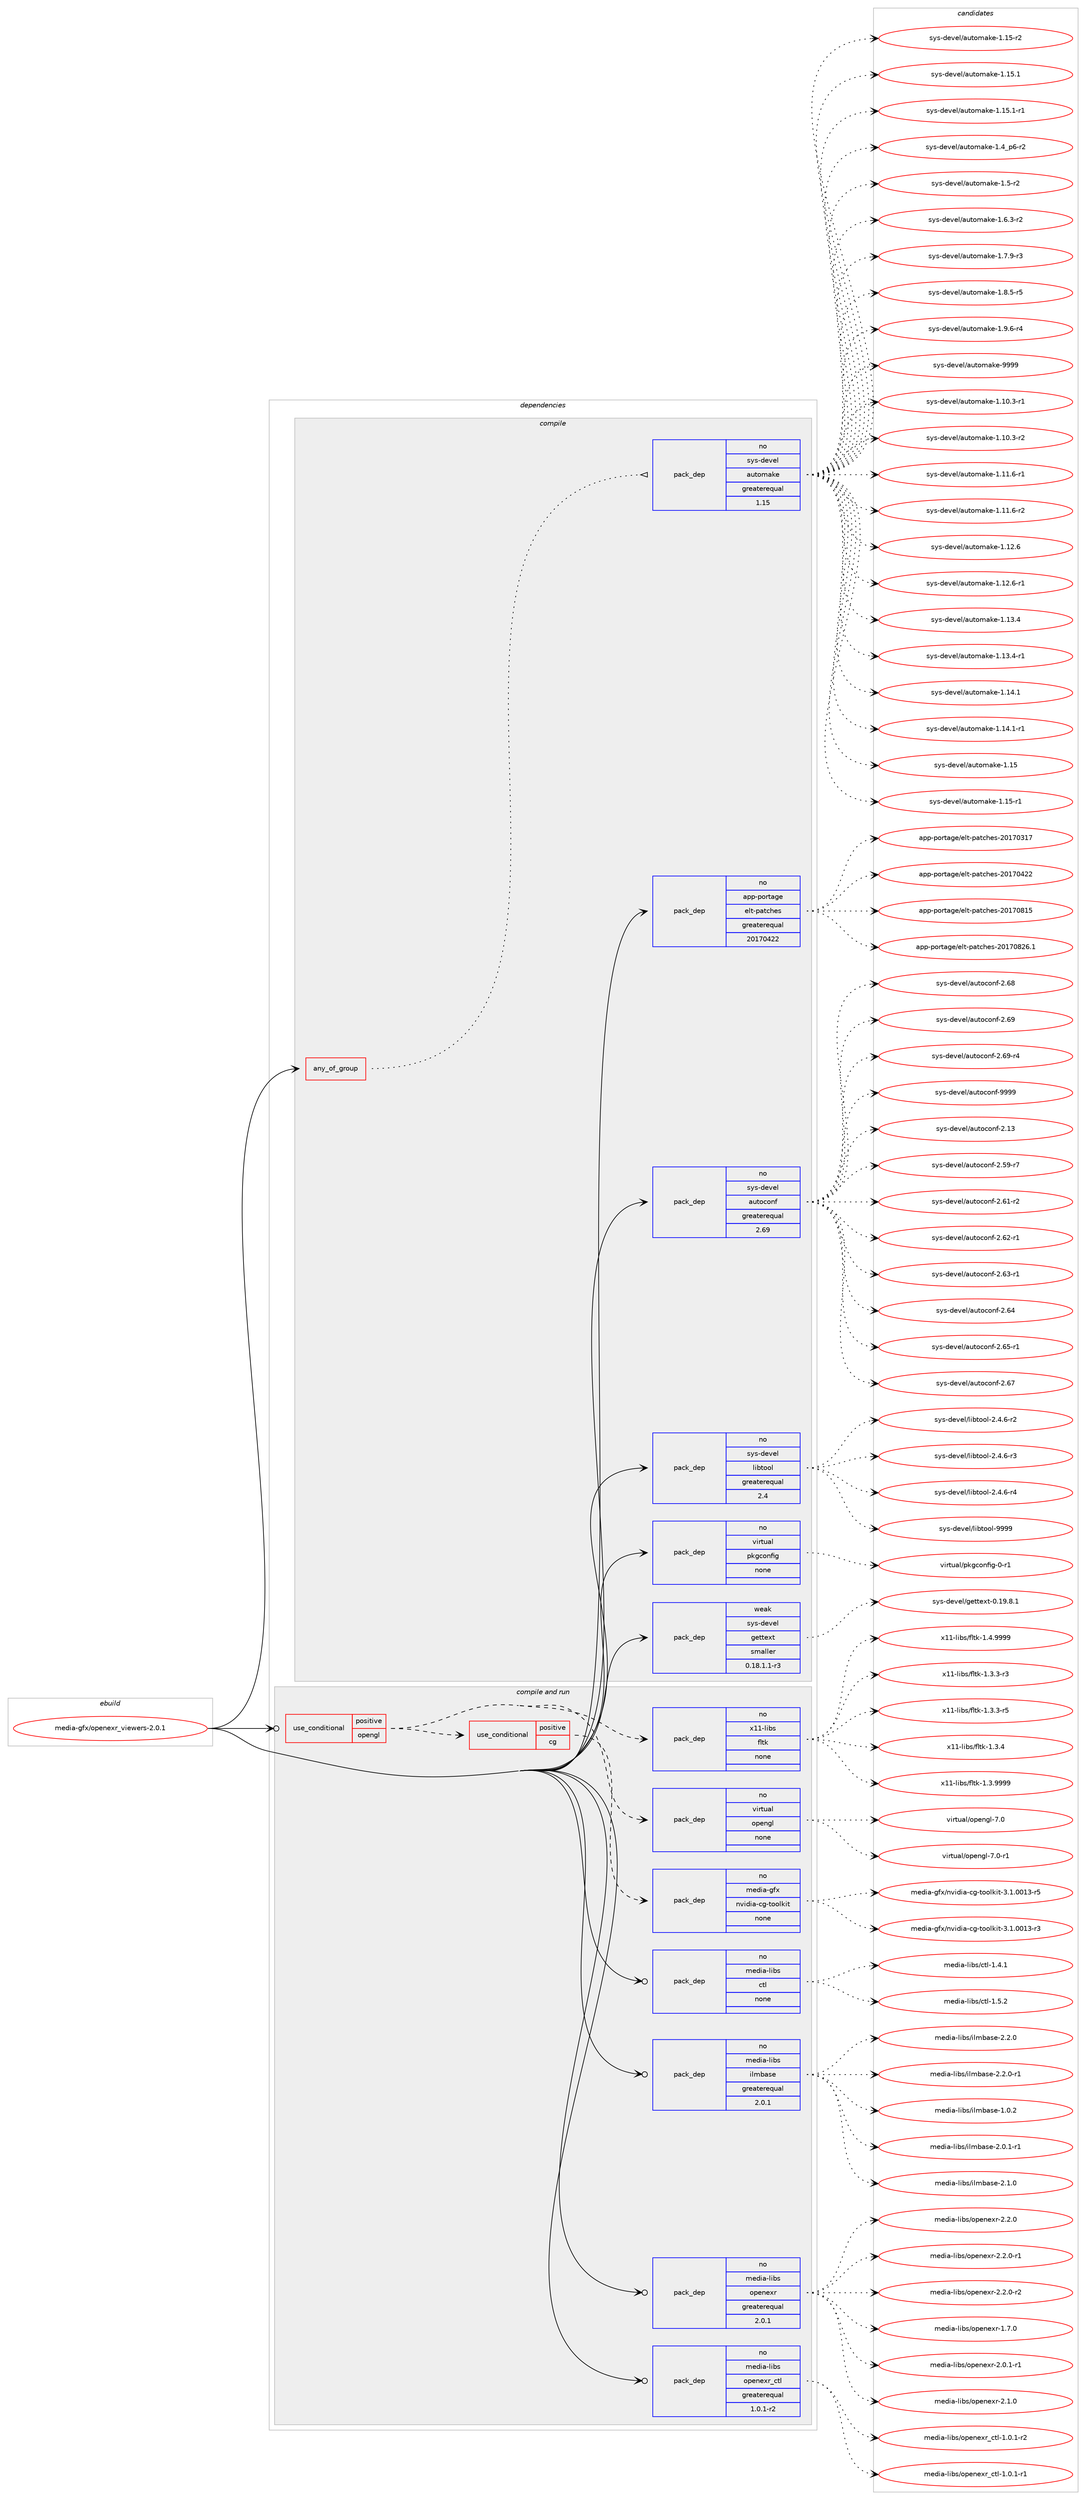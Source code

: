 digraph prolog {

# *************
# Graph options
# *************

newrank=true;
concentrate=true;
compound=true;
graph [rankdir=LR,fontname=Helvetica,fontsize=10,ranksep=1.5];#, ranksep=2.5, nodesep=0.2];
edge  [arrowhead=vee];
node  [fontname=Helvetica,fontsize=10];

# **********
# The ebuild
# **********

subgraph cluster_leftcol {
color=gray;
rank=same;
label=<<i>ebuild</i>>;
id [label="media-gfx/openexr_viewers-2.0.1", color=red, width=4, href="../media-gfx/openexr_viewers-2.0.1.svg"];
}

# ****************
# The dependencies
# ****************

subgraph cluster_midcol {
color=gray;
label=<<i>dependencies</i>>;
subgraph cluster_compile {
fillcolor="#eeeeee";
style=filled;
label=<<i>compile</i>>;
subgraph any5307 {
dependency356943 [label=<<TABLE BORDER="0" CELLBORDER="1" CELLSPACING="0" CELLPADDING="4"><TR><TD CELLPADDING="10">any_of_group</TD></TR></TABLE>>, shape=none, color=red];subgraph pack263167 {
dependency356944 [label=<<TABLE BORDER="0" CELLBORDER="1" CELLSPACING="0" CELLPADDING="4" WIDTH="220"><TR><TD ROWSPAN="6" CELLPADDING="30">pack_dep</TD></TR><TR><TD WIDTH="110">no</TD></TR><TR><TD>sys-devel</TD></TR><TR><TD>automake</TD></TR><TR><TD>greaterequal</TD></TR><TR><TD>1.15</TD></TR></TABLE>>, shape=none, color=blue];
}
dependency356943:e -> dependency356944:w [weight=20,style="dotted",arrowhead="oinv"];
}
id:e -> dependency356943:w [weight=20,style="solid",arrowhead="vee"];
subgraph pack263168 {
dependency356945 [label=<<TABLE BORDER="0" CELLBORDER="1" CELLSPACING="0" CELLPADDING="4" WIDTH="220"><TR><TD ROWSPAN="6" CELLPADDING="30">pack_dep</TD></TR><TR><TD WIDTH="110">no</TD></TR><TR><TD>app-portage</TD></TR><TR><TD>elt-patches</TD></TR><TR><TD>greaterequal</TD></TR><TR><TD>20170422</TD></TR></TABLE>>, shape=none, color=blue];
}
id:e -> dependency356945:w [weight=20,style="solid",arrowhead="vee"];
subgraph pack263169 {
dependency356946 [label=<<TABLE BORDER="0" CELLBORDER="1" CELLSPACING="0" CELLPADDING="4" WIDTH="220"><TR><TD ROWSPAN="6" CELLPADDING="30">pack_dep</TD></TR><TR><TD WIDTH="110">no</TD></TR><TR><TD>sys-devel</TD></TR><TR><TD>autoconf</TD></TR><TR><TD>greaterequal</TD></TR><TR><TD>2.69</TD></TR></TABLE>>, shape=none, color=blue];
}
id:e -> dependency356946:w [weight=20,style="solid",arrowhead="vee"];
subgraph pack263170 {
dependency356947 [label=<<TABLE BORDER="0" CELLBORDER="1" CELLSPACING="0" CELLPADDING="4" WIDTH="220"><TR><TD ROWSPAN="6" CELLPADDING="30">pack_dep</TD></TR><TR><TD WIDTH="110">no</TD></TR><TR><TD>sys-devel</TD></TR><TR><TD>libtool</TD></TR><TR><TD>greaterequal</TD></TR><TR><TD>2.4</TD></TR></TABLE>>, shape=none, color=blue];
}
id:e -> dependency356947:w [weight=20,style="solid",arrowhead="vee"];
subgraph pack263171 {
dependency356948 [label=<<TABLE BORDER="0" CELLBORDER="1" CELLSPACING="0" CELLPADDING="4" WIDTH="220"><TR><TD ROWSPAN="6" CELLPADDING="30">pack_dep</TD></TR><TR><TD WIDTH="110">no</TD></TR><TR><TD>virtual</TD></TR><TR><TD>pkgconfig</TD></TR><TR><TD>none</TD></TR><TR><TD></TD></TR></TABLE>>, shape=none, color=blue];
}
id:e -> dependency356948:w [weight=20,style="solid",arrowhead="vee"];
subgraph pack263172 {
dependency356949 [label=<<TABLE BORDER="0" CELLBORDER="1" CELLSPACING="0" CELLPADDING="4" WIDTH="220"><TR><TD ROWSPAN="6" CELLPADDING="30">pack_dep</TD></TR><TR><TD WIDTH="110">weak</TD></TR><TR><TD>sys-devel</TD></TR><TR><TD>gettext</TD></TR><TR><TD>smaller</TD></TR><TR><TD>0.18.1.1-r3</TD></TR></TABLE>>, shape=none, color=blue];
}
id:e -> dependency356949:w [weight=20,style="solid",arrowhead="vee"];
}
subgraph cluster_compileandrun {
fillcolor="#eeeeee";
style=filled;
label=<<i>compile and run</i>>;
subgraph cond88342 {
dependency356950 [label=<<TABLE BORDER="0" CELLBORDER="1" CELLSPACING="0" CELLPADDING="4"><TR><TD ROWSPAN="3" CELLPADDING="10">use_conditional</TD></TR><TR><TD>positive</TD></TR><TR><TD>opengl</TD></TR></TABLE>>, shape=none, color=red];
subgraph pack263173 {
dependency356951 [label=<<TABLE BORDER="0" CELLBORDER="1" CELLSPACING="0" CELLPADDING="4" WIDTH="220"><TR><TD ROWSPAN="6" CELLPADDING="30">pack_dep</TD></TR><TR><TD WIDTH="110">no</TD></TR><TR><TD>virtual</TD></TR><TR><TD>opengl</TD></TR><TR><TD>none</TD></TR><TR><TD></TD></TR></TABLE>>, shape=none, color=blue];
}
dependency356950:e -> dependency356951:w [weight=20,style="dashed",arrowhead="vee"];
subgraph pack263174 {
dependency356952 [label=<<TABLE BORDER="0" CELLBORDER="1" CELLSPACING="0" CELLPADDING="4" WIDTH="220"><TR><TD ROWSPAN="6" CELLPADDING="30">pack_dep</TD></TR><TR><TD WIDTH="110">no</TD></TR><TR><TD>x11-libs</TD></TR><TR><TD>fltk</TD></TR><TR><TD>none</TD></TR><TR><TD></TD></TR></TABLE>>, shape=none, color=blue];
}
dependency356950:e -> dependency356952:w [weight=20,style="dashed",arrowhead="vee"];
subgraph cond88343 {
dependency356953 [label=<<TABLE BORDER="0" CELLBORDER="1" CELLSPACING="0" CELLPADDING="4"><TR><TD ROWSPAN="3" CELLPADDING="10">use_conditional</TD></TR><TR><TD>positive</TD></TR><TR><TD>cg</TD></TR></TABLE>>, shape=none, color=red];
subgraph pack263175 {
dependency356954 [label=<<TABLE BORDER="0" CELLBORDER="1" CELLSPACING="0" CELLPADDING="4" WIDTH="220"><TR><TD ROWSPAN="6" CELLPADDING="30">pack_dep</TD></TR><TR><TD WIDTH="110">no</TD></TR><TR><TD>media-gfx</TD></TR><TR><TD>nvidia-cg-toolkit</TD></TR><TR><TD>none</TD></TR><TR><TD></TD></TR></TABLE>>, shape=none, color=blue];
}
dependency356953:e -> dependency356954:w [weight=20,style="dashed",arrowhead="vee"];
}
dependency356950:e -> dependency356953:w [weight=20,style="dashed",arrowhead="vee"];
}
id:e -> dependency356950:w [weight=20,style="solid",arrowhead="odotvee"];
subgraph pack263176 {
dependency356955 [label=<<TABLE BORDER="0" CELLBORDER="1" CELLSPACING="0" CELLPADDING="4" WIDTH="220"><TR><TD ROWSPAN="6" CELLPADDING="30">pack_dep</TD></TR><TR><TD WIDTH="110">no</TD></TR><TR><TD>media-libs</TD></TR><TR><TD>ctl</TD></TR><TR><TD>none</TD></TR><TR><TD></TD></TR></TABLE>>, shape=none, color=blue];
}
id:e -> dependency356955:w [weight=20,style="solid",arrowhead="odotvee"];
subgraph pack263177 {
dependency356956 [label=<<TABLE BORDER="0" CELLBORDER="1" CELLSPACING="0" CELLPADDING="4" WIDTH="220"><TR><TD ROWSPAN="6" CELLPADDING="30">pack_dep</TD></TR><TR><TD WIDTH="110">no</TD></TR><TR><TD>media-libs</TD></TR><TR><TD>ilmbase</TD></TR><TR><TD>greaterequal</TD></TR><TR><TD>2.0.1</TD></TR></TABLE>>, shape=none, color=blue];
}
id:e -> dependency356956:w [weight=20,style="solid",arrowhead="odotvee"];
subgraph pack263178 {
dependency356957 [label=<<TABLE BORDER="0" CELLBORDER="1" CELLSPACING="0" CELLPADDING="4" WIDTH="220"><TR><TD ROWSPAN="6" CELLPADDING="30">pack_dep</TD></TR><TR><TD WIDTH="110">no</TD></TR><TR><TD>media-libs</TD></TR><TR><TD>openexr</TD></TR><TR><TD>greaterequal</TD></TR><TR><TD>2.0.1</TD></TR></TABLE>>, shape=none, color=blue];
}
id:e -> dependency356957:w [weight=20,style="solid",arrowhead="odotvee"];
subgraph pack263179 {
dependency356958 [label=<<TABLE BORDER="0" CELLBORDER="1" CELLSPACING="0" CELLPADDING="4" WIDTH="220"><TR><TD ROWSPAN="6" CELLPADDING="30">pack_dep</TD></TR><TR><TD WIDTH="110">no</TD></TR><TR><TD>media-libs</TD></TR><TR><TD>openexr_ctl</TD></TR><TR><TD>greaterequal</TD></TR><TR><TD>1.0.1-r2</TD></TR></TABLE>>, shape=none, color=blue];
}
id:e -> dependency356958:w [weight=20,style="solid",arrowhead="odotvee"];
}
subgraph cluster_run {
fillcolor="#eeeeee";
style=filled;
label=<<i>run</i>>;
}
}

# **************
# The candidates
# **************

subgraph cluster_choices {
rank=same;
color=gray;
label=<<i>candidates</i>>;

subgraph choice263167 {
color=black;
nodesep=1;
choice11512111545100101118101108479711711611110997107101454946494846514511449 [label="sys-devel/automake-1.10.3-r1", color=red, width=4,href="../sys-devel/automake-1.10.3-r1.svg"];
choice11512111545100101118101108479711711611110997107101454946494846514511450 [label="sys-devel/automake-1.10.3-r2", color=red, width=4,href="../sys-devel/automake-1.10.3-r2.svg"];
choice11512111545100101118101108479711711611110997107101454946494946544511449 [label="sys-devel/automake-1.11.6-r1", color=red, width=4,href="../sys-devel/automake-1.11.6-r1.svg"];
choice11512111545100101118101108479711711611110997107101454946494946544511450 [label="sys-devel/automake-1.11.6-r2", color=red, width=4,href="../sys-devel/automake-1.11.6-r2.svg"];
choice1151211154510010111810110847971171161111099710710145494649504654 [label="sys-devel/automake-1.12.6", color=red, width=4,href="../sys-devel/automake-1.12.6.svg"];
choice11512111545100101118101108479711711611110997107101454946495046544511449 [label="sys-devel/automake-1.12.6-r1", color=red, width=4,href="../sys-devel/automake-1.12.6-r1.svg"];
choice1151211154510010111810110847971171161111099710710145494649514652 [label="sys-devel/automake-1.13.4", color=red, width=4,href="../sys-devel/automake-1.13.4.svg"];
choice11512111545100101118101108479711711611110997107101454946495146524511449 [label="sys-devel/automake-1.13.4-r1", color=red, width=4,href="../sys-devel/automake-1.13.4-r1.svg"];
choice1151211154510010111810110847971171161111099710710145494649524649 [label="sys-devel/automake-1.14.1", color=red, width=4,href="../sys-devel/automake-1.14.1.svg"];
choice11512111545100101118101108479711711611110997107101454946495246494511449 [label="sys-devel/automake-1.14.1-r1", color=red, width=4,href="../sys-devel/automake-1.14.1-r1.svg"];
choice115121115451001011181011084797117116111109971071014549464953 [label="sys-devel/automake-1.15", color=red, width=4,href="../sys-devel/automake-1.15.svg"];
choice1151211154510010111810110847971171161111099710710145494649534511449 [label="sys-devel/automake-1.15-r1", color=red, width=4,href="../sys-devel/automake-1.15-r1.svg"];
choice1151211154510010111810110847971171161111099710710145494649534511450 [label="sys-devel/automake-1.15-r2", color=red, width=4,href="../sys-devel/automake-1.15-r2.svg"];
choice1151211154510010111810110847971171161111099710710145494649534649 [label="sys-devel/automake-1.15.1", color=red, width=4,href="../sys-devel/automake-1.15.1.svg"];
choice11512111545100101118101108479711711611110997107101454946495346494511449 [label="sys-devel/automake-1.15.1-r1", color=red, width=4,href="../sys-devel/automake-1.15.1-r1.svg"];
choice115121115451001011181011084797117116111109971071014549465295112544511450 [label="sys-devel/automake-1.4_p6-r2", color=red, width=4,href="../sys-devel/automake-1.4_p6-r2.svg"];
choice11512111545100101118101108479711711611110997107101454946534511450 [label="sys-devel/automake-1.5-r2", color=red, width=4,href="../sys-devel/automake-1.5-r2.svg"];
choice115121115451001011181011084797117116111109971071014549465446514511450 [label="sys-devel/automake-1.6.3-r2", color=red, width=4,href="../sys-devel/automake-1.6.3-r2.svg"];
choice115121115451001011181011084797117116111109971071014549465546574511451 [label="sys-devel/automake-1.7.9-r3", color=red, width=4,href="../sys-devel/automake-1.7.9-r3.svg"];
choice115121115451001011181011084797117116111109971071014549465646534511453 [label="sys-devel/automake-1.8.5-r5", color=red, width=4,href="../sys-devel/automake-1.8.5-r5.svg"];
choice115121115451001011181011084797117116111109971071014549465746544511452 [label="sys-devel/automake-1.9.6-r4", color=red, width=4,href="../sys-devel/automake-1.9.6-r4.svg"];
choice115121115451001011181011084797117116111109971071014557575757 [label="sys-devel/automake-9999", color=red, width=4,href="../sys-devel/automake-9999.svg"];
dependency356944:e -> choice11512111545100101118101108479711711611110997107101454946494846514511449:w [style=dotted,weight="100"];
dependency356944:e -> choice11512111545100101118101108479711711611110997107101454946494846514511450:w [style=dotted,weight="100"];
dependency356944:e -> choice11512111545100101118101108479711711611110997107101454946494946544511449:w [style=dotted,weight="100"];
dependency356944:e -> choice11512111545100101118101108479711711611110997107101454946494946544511450:w [style=dotted,weight="100"];
dependency356944:e -> choice1151211154510010111810110847971171161111099710710145494649504654:w [style=dotted,weight="100"];
dependency356944:e -> choice11512111545100101118101108479711711611110997107101454946495046544511449:w [style=dotted,weight="100"];
dependency356944:e -> choice1151211154510010111810110847971171161111099710710145494649514652:w [style=dotted,weight="100"];
dependency356944:e -> choice11512111545100101118101108479711711611110997107101454946495146524511449:w [style=dotted,weight="100"];
dependency356944:e -> choice1151211154510010111810110847971171161111099710710145494649524649:w [style=dotted,weight="100"];
dependency356944:e -> choice11512111545100101118101108479711711611110997107101454946495246494511449:w [style=dotted,weight="100"];
dependency356944:e -> choice115121115451001011181011084797117116111109971071014549464953:w [style=dotted,weight="100"];
dependency356944:e -> choice1151211154510010111810110847971171161111099710710145494649534511449:w [style=dotted,weight="100"];
dependency356944:e -> choice1151211154510010111810110847971171161111099710710145494649534511450:w [style=dotted,weight="100"];
dependency356944:e -> choice1151211154510010111810110847971171161111099710710145494649534649:w [style=dotted,weight="100"];
dependency356944:e -> choice11512111545100101118101108479711711611110997107101454946495346494511449:w [style=dotted,weight="100"];
dependency356944:e -> choice115121115451001011181011084797117116111109971071014549465295112544511450:w [style=dotted,weight="100"];
dependency356944:e -> choice11512111545100101118101108479711711611110997107101454946534511450:w [style=dotted,weight="100"];
dependency356944:e -> choice115121115451001011181011084797117116111109971071014549465446514511450:w [style=dotted,weight="100"];
dependency356944:e -> choice115121115451001011181011084797117116111109971071014549465546574511451:w [style=dotted,weight="100"];
dependency356944:e -> choice115121115451001011181011084797117116111109971071014549465646534511453:w [style=dotted,weight="100"];
dependency356944:e -> choice115121115451001011181011084797117116111109971071014549465746544511452:w [style=dotted,weight="100"];
dependency356944:e -> choice115121115451001011181011084797117116111109971071014557575757:w [style=dotted,weight="100"];
}
subgraph choice263168 {
color=black;
nodesep=1;
choice97112112451121111141169710310147101108116451129711699104101115455048495548514955 [label="app-portage/elt-patches-20170317", color=red, width=4,href="../app-portage/elt-patches-20170317.svg"];
choice97112112451121111141169710310147101108116451129711699104101115455048495548525050 [label="app-portage/elt-patches-20170422", color=red, width=4,href="../app-portage/elt-patches-20170422.svg"];
choice97112112451121111141169710310147101108116451129711699104101115455048495548564953 [label="app-portage/elt-patches-20170815", color=red, width=4,href="../app-portage/elt-patches-20170815.svg"];
choice971121124511211111411697103101471011081164511297116991041011154550484955485650544649 [label="app-portage/elt-patches-20170826.1", color=red, width=4,href="../app-portage/elt-patches-20170826.1.svg"];
dependency356945:e -> choice97112112451121111141169710310147101108116451129711699104101115455048495548514955:w [style=dotted,weight="100"];
dependency356945:e -> choice97112112451121111141169710310147101108116451129711699104101115455048495548525050:w [style=dotted,weight="100"];
dependency356945:e -> choice97112112451121111141169710310147101108116451129711699104101115455048495548564953:w [style=dotted,weight="100"];
dependency356945:e -> choice971121124511211111411697103101471011081164511297116991041011154550484955485650544649:w [style=dotted,weight="100"];
}
subgraph choice263169 {
color=black;
nodesep=1;
choice115121115451001011181011084797117116111991111101024550464951 [label="sys-devel/autoconf-2.13", color=red, width=4,href="../sys-devel/autoconf-2.13.svg"];
choice1151211154510010111810110847971171161119911111010245504653574511455 [label="sys-devel/autoconf-2.59-r7", color=red, width=4,href="../sys-devel/autoconf-2.59-r7.svg"];
choice1151211154510010111810110847971171161119911111010245504654494511450 [label="sys-devel/autoconf-2.61-r2", color=red, width=4,href="../sys-devel/autoconf-2.61-r2.svg"];
choice1151211154510010111810110847971171161119911111010245504654504511449 [label="sys-devel/autoconf-2.62-r1", color=red, width=4,href="../sys-devel/autoconf-2.62-r1.svg"];
choice1151211154510010111810110847971171161119911111010245504654514511449 [label="sys-devel/autoconf-2.63-r1", color=red, width=4,href="../sys-devel/autoconf-2.63-r1.svg"];
choice115121115451001011181011084797117116111991111101024550465452 [label="sys-devel/autoconf-2.64", color=red, width=4,href="../sys-devel/autoconf-2.64.svg"];
choice1151211154510010111810110847971171161119911111010245504654534511449 [label="sys-devel/autoconf-2.65-r1", color=red, width=4,href="../sys-devel/autoconf-2.65-r1.svg"];
choice115121115451001011181011084797117116111991111101024550465455 [label="sys-devel/autoconf-2.67", color=red, width=4,href="../sys-devel/autoconf-2.67.svg"];
choice115121115451001011181011084797117116111991111101024550465456 [label="sys-devel/autoconf-2.68", color=red, width=4,href="../sys-devel/autoconf-2.68.svg"];
choice115121115451001011181011084797117116111991111101024550465457 [label="sys-devel/autoconf-2.69", color=red, width=4,href="../sys-devel/autoconf-2.69.svg"];
choice1151211154510010111810110847971171161119911111010245504654574511452 [label="sys-devel/autoconf-2.69-r4", color=red, width=4,href="../sys-devel/autoconf-2.69-r4.svg"];
choice115121115451001011181011084797117116111991111101024557575757 [label="sys-devel/autoconf-9999", color=red, width=4,href="../sys-devel/autoconf-9999.svg"];
dependency356946:e -> choice115121115451001011181011084797117116111991111101024550464951:w [style=dotted,weight="100"];
dependency356946:e -> choice1151211154510010111810110847971171161119911111010245504653574511455:w [style=dotted,weight="100"];
dependency356946:e -> choice1151211154510010111810110847971171161119911111010245504654494511450:w [style=dotted,weight="100"];
dependency356946:e -> choice1151211154510010111810110847971171161119911111010245504654504511449:w [style=dotted,weight="100"];
dependency356946:e -> choice1151211154510010111810110847971171161119911111010245504654514511449:w [style=dotted,weight="100"];
dependency356946:e -> choice115121115451001011181011084797117116111991111101024550465452:w [style=dotted,weight="100"];
dependency356946:e -> choice1151211154510010111810110847971171161119911111010245504654534511449:w [style=dotted,weight="100"];
dependency356946:e -> choice115121115451001011181011084797117116111991111101024550465455:w [style=dotted,weight="100"];
dependency356946:e -> choice115121115451001011181011084797117116111991111101024550465456:w [style=dotted,weight="100"];
dependency356946:e -> choice115121115451001011181011084797117116111991111101024550465457:w [style=dotted,weight="100"];
dependency356946:e -> choice1151211154510010111810110847971171161119911111010245504654574511452:w [style=dotted,weight="100"];
dependency356946:e -> choice115121115451001011181011084797117116111991111101024557575757:w [style=dotted,weight="100"];
}
subgraph choice263170 {
color=black;
nodesep=1;
choice1151211154510010111810110847108105981161111111084550465246544511450 [label="sys-devel/libtool-2.4.6-r2", color=red, width=4,href="../sys-devel/libtool-2.4.6-r2.svg"];
choice1151211154510010111810110847108105981161111111084550465246544511451 [label="sys-devel/libtool-2.4.6-r3", color=red, width=4,href="../sys-devel/libtool-2.4.6-r3.svg"];
choice1151211154510010111810110847108105981161111111084550465246544511452 [label="sys-devel/libtool-2.4.6-r4", color=red, width=4,href="../sys-devel/libtool-2.4.6-r4.svg"];
choice1151211154510010111810110847108105981161111111084557575757 [label="sys-devel/libtool-9999", color=red, width=4,href="../sys-devel/libtool-9999.svg"];
dependency356947:e -> choice1151211154510010111810110847108105981161111111084550465246544511450:w [style=dotted,weight="100"];
dependency356947:e -> choice1151211154510010111810110847108105981161111111084550465246544511451:w [style=dotted,weight="100"];
dependency356947:e -> choice1151211154510010111810110847108105981161111111084550465246544511452:w [style=dotted,weight="100"];
dependency356947:e -> choice1151211154510010111810110847108105981161111111084557575757:w [style=dotted,weight="100"];
}
subgraph choice263171 {
color=black;
nodesep=1;
choice11810511411611797108471121071039911111010210510345484511449 [label="virtual/pkgconfig-0-r1", color=red, width=4,href="../virtual/pkgconfig-0-r1.svg"];
dependency356948:e -> choice11810511411611797108471121071039911111010210510345484511449:w [style=dotted,weight="100"];
}
subgraph choice263172 {
color=black;
nodesep=1;
choice1151211154510010111810110847103101116116101120116454846495746564649 [label="sys-devel/gettext-0.19.8.1", color=red, width=4,href="../sys-devel/gettext-0.19.8.1.svg"];
dependency356949:e -> choice1151211154510010111810110847103101116116101120116454846495746564649:w [style=dotted,weight="100"];
}
subgraph choice263173 {
color=black;
nodesep=1;
choice118105114116117971084711111210111010310845554648 [label="virtual/opengl-7.0", color=red, width=4,href="../virtual/opengl-7.0.svg"];
choice1181051141161179710847111112101110103108455546484511449 [label="virtual/opengl-7.0-r1", color=red, width=4,href="../virtual/opengl-7.0-r1.svg"];
dependency356951:e -> choice118105114116117971084711111210111010310845554648:w [style=dotted,weight="100"];
dependency356951:e -> choice1181051141161179710847111112101110103108455546484511449:w [style=dotted,weight="100"];
}
subgraph choice263174 {
color=black;
nodesep=1;
choice12049494510810598115471021081161074549465146514511451 [label="x11-libs/fltk-1.3.3-r3", color=red, width=4,href="../x11-libs/fltk-1.3.3-r3.svg"];
choice12049494510810598115471021081161074549465146514511453 [label="x11-libs/fltk-1.3.3-r5", color=red, width=4,href="../x11-libs/fltk-1.3.3-r5.svg"];
choice1204949451081059811547102108116107454946514652 [label="x11-libs/fltk-1.3.4", color=red, width=4,href="../x11-libs/fltk-1.3.4.svg"];
choice1204949451081059811547102108116107454946514657575757 [label="x11-libs/fltk-1.3.9999", color=red, width=4,href="../x11-libs/fltk-1.3.9999.svg"];
choice1204949451081059811547102108116107454946524657575757 [label="x11-libs/fltk-1.4.9999", color=red, width=4,href="../x11-libs/fltk-1.4.9999.svg"];
dependency356952:e -> choice12049494510810598115471021081161074549465146514511451:w [style=dotted,weight="100"];
dependency356952:e -> choice12049494510810598115471021081161074549465146514511453:w [style=dotted,weight="100"];
dependency356952:e -> choice1204949451081059811547102108116107454946514652:w [style=dotted,weight="100"];
dependency356952:e -> choice1204949451081059811547102108116107454946514657575757:w [style=dotted,weight="100"];
dependency356952:e -> choice1204949451081059811547102108116107454946524657575757:w [style=dotted,weight="100"];
}
subgraph choice263175 {
color=black;
nodesep=1;
choice109101100105974510310212047110118105100105974599103451161111111081071051164551464946484849514511451 [label="media-gfx/nvidia-cg-toolkit-3.1.0013-r3", color=red, width=4,href="../media-gfx/nvidia-cg-toolkit-3.1.0013-r3.svg"];
choice109101100105974510310212047110118105100105974599103451161111111081071051164551464946484849514511453 [label="media-gfx/nvidia-cg-toolkit-3.1.0013-r5", color=red, width=4,href="../media-gfx/nvidia-cg-toolkit-3.1.0013-r5.svg"];
dependency356954:e -> choice109101100105974510310212047110118105100105974599103451161111111081071051164551464946484849514511451:w [style=dotted,weight="100"];
dependency356954:e -> choice109101100105974510310212047110118105100105974599103451161111111081071051164551464946484849514511453:w [style=dotted,weight="100"];
}
subgraph choice263176 {
color=black;
nodesep=1;
choice1091011001059745108105981154799116108454946524649 [label="media-libs/ctl-1.4.1", color=red, width=4,href="../media-libs/ctl-1.4.1.svg"];
choice1091011001059745108105981154799116108454946534650 [label="media-libs/ctl-1.5.2", color=red, width=4,href="../media-libs/ctl-1.5.2.svg"];
dependency356955:e -> choice1091011001059745108105981154799116108454946524649:w [style=dotted,weight="100"];
dependency356955:e -> choice1091011001059745108105981154799116108454946534650:w [style=dotted,weight="100"];
}
subgraph choice263177 {
color=black;
nodesep=1;
choice109101100105974510810598115471051081099897115101454946484650 [label="media-libs/ilmbase-1.0.2", color=red, width=4,href="../media-libs/ilmbase-1.0.2.svg"];
choice1091011001059745108105981154710510810998971151014550464846494511449 [label="media-libs/ilmbase-2.0.1-r1", color=red, width=4,href="../media-libs/ilmbase-2.0.1-r1.svg"];
choice109101100105974510810598115471051081099897115101455046494648 [label="media-libs/ilmbase-2.1.0", color=red, width=4,href="../media-libs/ilmbase-2.1.0.svg"];
choice109101100105974510810598115471051081099897115101455046504648 [label="media-libs/ilmbase-2.2.0", color=red, width=4,href="../media-libs/ilmbase-2.2.0.svg"];
choice1091011001059745108105981154710510810998971151014550465046484511449 [label="media-libs/ilmbase-2.2.0-r1", color=red, width=4,href="../media-libs/ilmbase-2.2.0-r1.svg"];
dependency356956:e -> choice109101100105974510810598115471051081099897115101454946484650:w [style=dotted,weight="100"];
dependency356956:e -> choice1091011001059745108105981154710510810998971151014550464846494511449:w [style=dotted,weight="100"];
dependency356956:e -> choice109101100105974510810598115471051081099897115101455046494648:w [style=dotted,weight="100"];
dependency356956:e -> choice109101100105974510810598115471051081099897115101455046504648:w [style=dotted,weight="100"];
dependency356956:e -> choice1091011001059745108105981154710510810998971151014550465046484511449:w [style=dotted,weight="100"];
}
subgraph choice263178 {
color=black;
nodesep=1;
choice10910110010597451081059811547111112101110101120114454946554648 [label="media-libs/openexr-1.7.0", color=red, width=4,href="../media-libs/openexr-1.7.0.svg"];
choice109101100105974510810598115471111121011101011201144550464846494511449 [label="media-libs/openexr-2.0.1-r1", color=red, width=4,href="../media-libs/openexr-2.0.1-r1.svg"];
choice10910110010597451081059811547111112101110101120114455046494648 [label="media-libs/openexr-2.1.0", color=red, width=4,href="../media-libs/openexr-2.1.0.svg"];
choice10910110010597451081059811547111112101110101120114455046504648 [label="media-libs/openexr-2.2.0", color=red, width=4,href="../media-libs/openexr-2.2.0.svg"];
choice109101100105974510810598115471111121011101011201144550465046484511449 [label="media-libs/openexr-2.2.0-r1", color=red, width=4,href="../media-libs/openexr-2.2.0-r1.svg"];
choice109101100105974510810598115471111121011101011201144550465046484511450 [label="media-libs/openexr-2.2.0-r2", color=red, width=4,href="../media-libs/openexr-2.2.0-r2.svg"];
dependency356957:e -> choice10910110010597451081059811547111112101110101120114454946554648:w [style=dotted,weight="100"];
dependency356957:e -> choice109101100105974510810598115471111121011101011201144550464846494511449:w [style=dotted,weight="100"];
dependency356957:e -> choice10910110010597451081059811547111112101110101120114455046494648:w [style=dotted,weight="100"];
dependency356957:e -> choice10910110010597451081059811547111112101110101120114455046504648:w [style=dotted,weight="100"];
dependency356957:e -> choice109101100105974510810598115471111121011101011201144550465046484511449:w [style=dotted,weight="100"];
dependency356957:e -> choice109101100105974510810598115471111121011101011201144550465046484511450:w [style=dotted,weight="100"];
}
subgraph choice263179 {
color=black;
nodesep=1;
choice1091011001059745108105981154711111210111010112011495991161084549464846494511449 [label="media-libs/openexr_ctl-1.0.1-r1", color=red, width=4,href="../media-libs/openexr_ctl-1.0.1-r1.svg"];
choice1091011001059745108105981154711111210111010112011495991161084549464846494511450 [label="media-libs/openexr_ctl-1.0.1-r2", color=red, width=4,href="../media-libs/openexr_ctl-1.0.1-r2.svg"];
dependency356958:e -> choice1091011001059745108105981154711111210111010112011495991161084549464846494511449:w [style=dotted,weight="100"];
dependency356958:e -> choice1091011001059745108105981154711111210111010112011495991161084549464846494511450:w [style=dotted,weight="100"];
}
}

}
